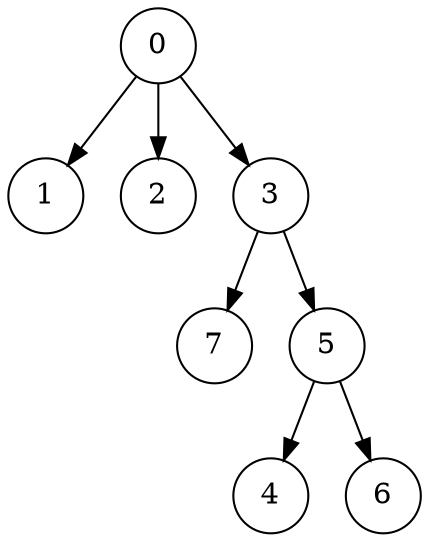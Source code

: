 digraph {
	graph [splines=line]
	node [shape=circle]
	0 -> 1
	0 -> 2
	0 -> 3
	3 -> 7
	3 -> 5
	5 -> 4
	5 -> 6
}
